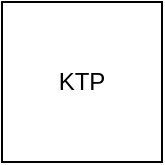 <mxfile version="24.0.2" type="github">
  <diagram name="Page-1" id="P8IWiB_i9kUtWO3eiyb8">
    <mxGraphModel dx="1434" dy="916" grid="1" gridSize="10" guides="1" tooltips="1" connect="1" arrows="1" fold="1" page="1" pageScale="1" pageWidth="850" pageHeight="1100" math="0" shadow="0">
      <root>
        <mxCell id="0" />
        <mxCell id="1" parent="0" />
        <mxCell id="PdyEDygwn-VKjhZKK6fy-5" value="KTP" style="whiteSpace=wrap;html=1;aspect=fixed;" vertex="1" parent="1">
          <mxGeometry x="70" y="100" width="80" height="80" as="geometry" />
        </mxCell>
      </root>
    </mxGraphModel>
  </diagram>
</mxfile>
